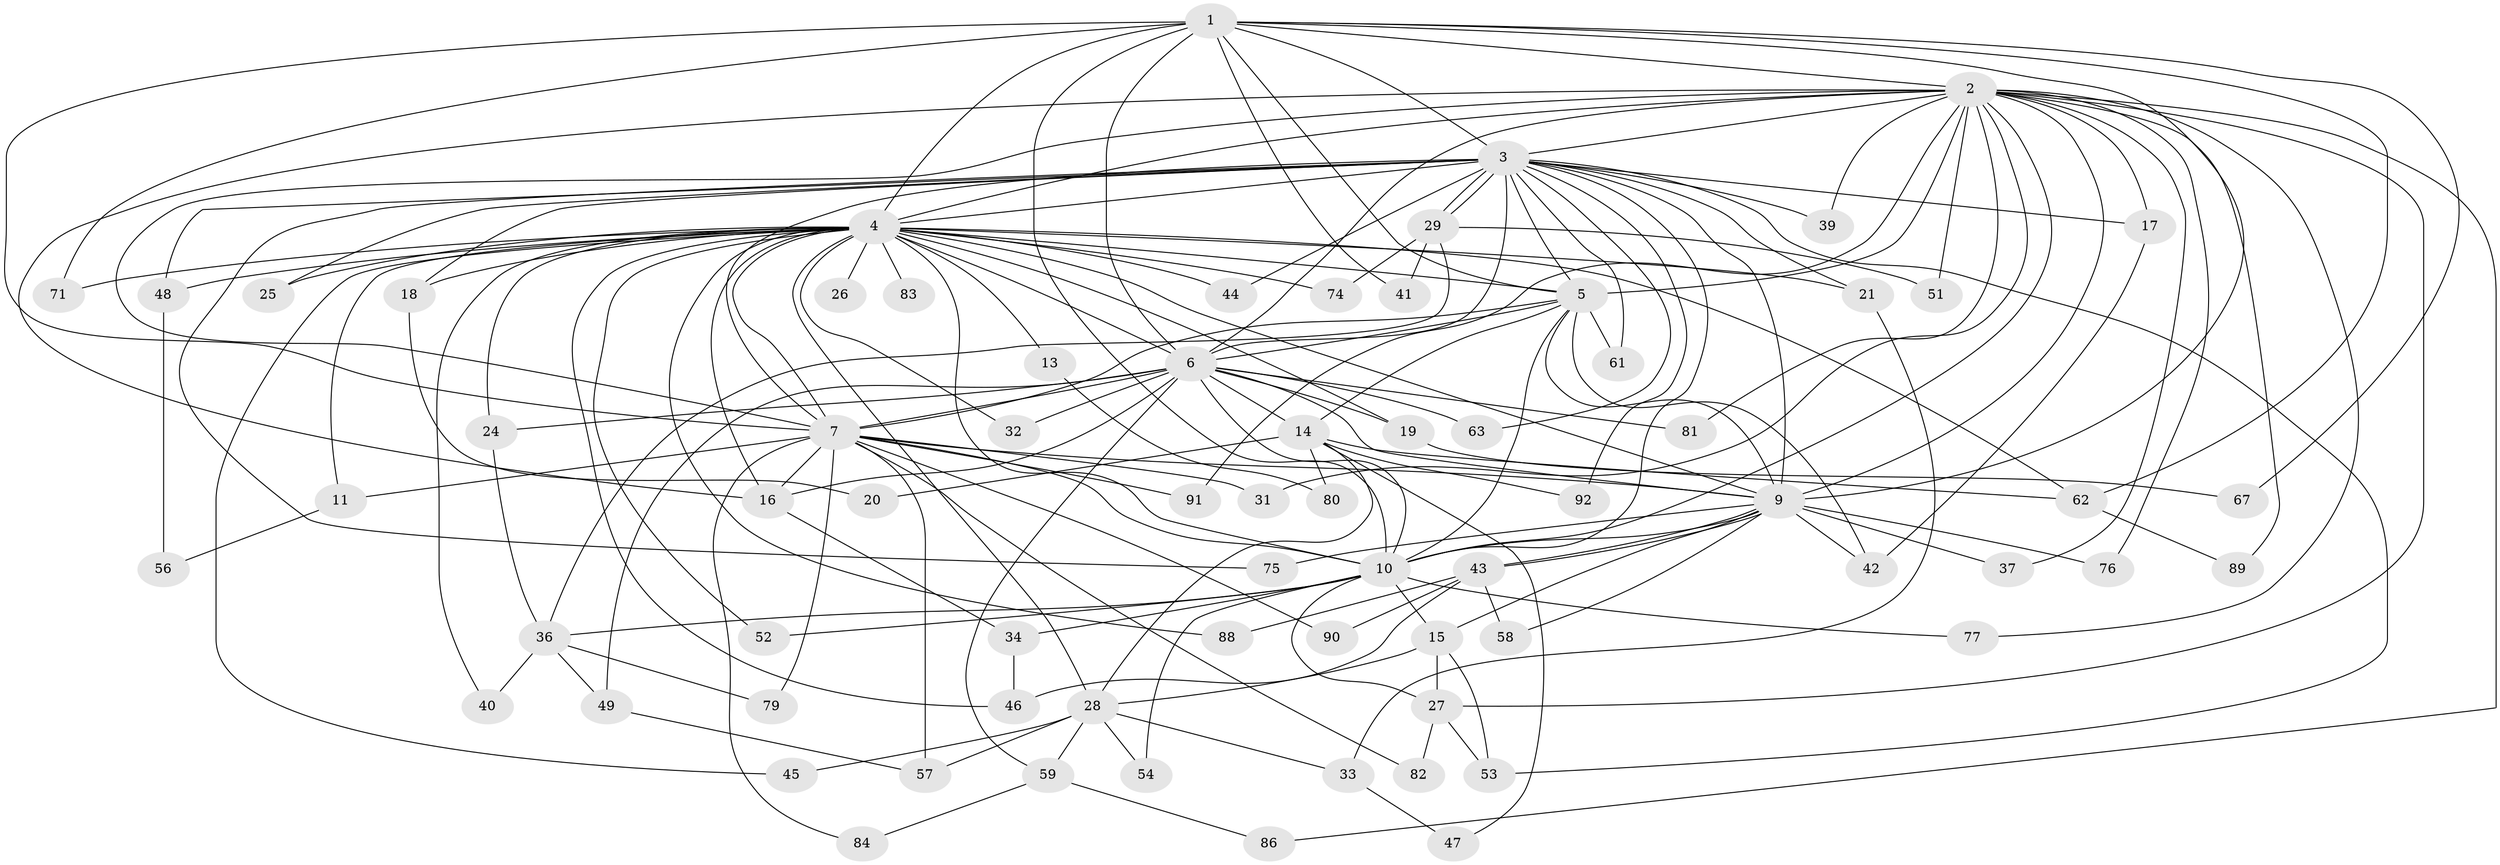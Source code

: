 // original degree distribution, {13: 0.010869565217391304, 21: 0.010869565217391304, 25: 0.010869565217391304, 18: 0.021739130434782608, 12: 0.010869565217391304, 19: 0.010869565217391304, 30: 0.010869565217391304, 17: 0.010869565217391304, 16: 0.010869565217391304, 4: 0.043478260869565216, 2: 0.5, 3: 0.25, 7: 0.010869565217391304, 5: 0.05434782608695652, 8: 0.010869565217391304, 6: 0.021739130434782608}
// Generated by graph-tools (version 1.1) at 2025/41/03/06/25 10:41:42]
// undirected, 71 vertices, 167 edges
graph export_dot {
graph [start="1"]
  node [color=gray90,style=filled];
  1 [super="+64"];
  2 [super="+23"];
  3 [super="+55"];
  4 [super="+8"];
  5;
  6 [super="+78"];
  7 [super="+65"];
  9 [super="+38"];
  10 [super="+22"];
  11 [super="+12"];
  13;
  14 [super="+35"];
  15;
  16 [super="+73"];
  17;
  18;
  19;
  20;
  21;
  24;
  25;
  26;
  27 [super="+85"];
  28 [super="+30"];
  29;
  31;
  32;
  33;
  34;
  36 [super="+87"];
  37;
  39;
  40;
  41;
  42 [super="+68"];
  43 [super="+66"];
  44;
  45;
  46 [super="+50"];
  47;
  48;
  49 [super="+72"];
  51;
  52;
  53 [super="+60"];
  54;
  56;
  57;
  58;
  59 [super="+70"];
  61;
  62 [super="+69"];
  63;
  67;
  71;
  74;
  75;
  76;
  77;
  79;
  80;
  81;
  82;
  83;
  84;
  86;
  88;
  89;
  90;
  91;
  92;
  1 -- 2;
  1 -- 3;
  1 -- 4 [weight=2];
  1 -- 5;
  1 -- 6;
  1 -- 7;
  1 -- 9;
  1 -- 10;
  1 -- 41;
  1 -- 67;
  1 -- 71;
  1 -- 62;
  2 -- 3;
  2 -- 4 [weight=2];
  2 -- 5;
  2 -- 6;
  2 -- 7;
  2 -- 9;
  2 -- 10;
  2 -- 17;
  2 -- 27;
  2 -- 31;
  2 -- 37;
  2 -- 39;
  2 -- 51;
  2 -- 76;
  2 -- 81;
  2 -- 86;
  2 -- 89;
  2 -- 91;
  2 -- 16;
  2 -- 77;
  3 -- 4 [weight=3];
  3 -- 5;
  3 -- 6;
  3 -- 7;
  3 -- 9 [weight=2];
  3 -- 10 [weight=2];
  3 -- 17;
  3 -- 18;
  3 -- 21;
  3 -- 25;
  3 -- 29;
  3 -- 29;
  3 -- 39;
  3 -- 44;
  3 -- 48;
  3 -- 53;
  3 -- 61;
  3 -- 63;
  3 -- 75;
  3 -- 92;
  4 -- 5 [weight=2];
  4 -- 6 [weight=2];
  4 -- 7 [weight=3];
  4 -- 9 [weight=2];
  4 -- 10 [weight=2];
  4 -- 11 [weight=2];
  4 -- 18;
  4 -- 26 [weight=2];
  4 -- 28;
  4 -- 62 [weight=2];
  4 -- 71;
  4 -- 74;
  4 -- 13;
  4 -- 16;
  4 -- 19;
  4 -- 83;
  4 -- 21;
  4 -- 24;
  4 -- 25;
  4 -- 88;
  4 -- 32;
  4 -- 40;
  4 -- 44;
  4 -- 45;
  4 -- 46;
  4 -- 48;
  4 -- 52;
  5 -- 6;
  5 -- 7;
  5 -- 9;
  5 -- 10;
  5 -- 14;
  5 -- 61;
  5 -- 42;
  6 -- 7 [weight=2];
  6 -- 9;
  6 -- 10;
  6 -- 14;
  6 -- 16;
  6 -- 19;
  6 -- 24;
  6 -- 32;
  6 -- 49;
  6 -- 63;
  6 -- 81;
  6 -- 59;
  7 -- 9;
  7 -- 10;
  7 -- 31;
  7 -- 57;
  7 -- 82;
  7 -- 84;
  7 -- 90;
  7 -- 91;
  7 -- 79;
  7 -- 11;
  7 -- 16;
  9 -- 10;
  9 -- 15;
  9 -- 37;
  9 -- 43;
  9 -- 43;
  9 -- 58;
  9 -- 75;
  9 -- 76;
  9 -- 42;
  10 -- 15;
  10 -- 34;
  10 -- 36;
  10 -- 52;
  10 -- 54;
  10 -- 27;
  10 -- 77;
  11 -- 56;
  13 -- 80;
  14 -- 20;
  14 -- 47;
  14 -- 80;
  14 -- 92;
  14 -- 62;
  14 -- 28;
  15 -- 27;
  15 -- 28;
  15 -- 53;
  16 -- 34;
  17 -- 42;
  18 -- 20;
  19 -- 67;
  21 -- 33;
  24 -- 36;
  27 -- 82;
  27 -- 53;
  28 -- 45;
  28 -- 54;
  28 -- 57;
  28 -- 33;
  28 -- 59;
  29 -- 41;
  29 -- 51;
  29 -- 74;
  29 -- 36;
  33 -- 47;
  34 -- 46;
  36 -- 40;
  36 -- 49;
  36 -- 79;
  43 -- 58;
  43 -- 90;
  43 -- 88;
  43 -- 46;
  48 -- 56;
  49 -- 57;
  59 -- 86;
  59 -- 84;
  62 -- 89;
}

